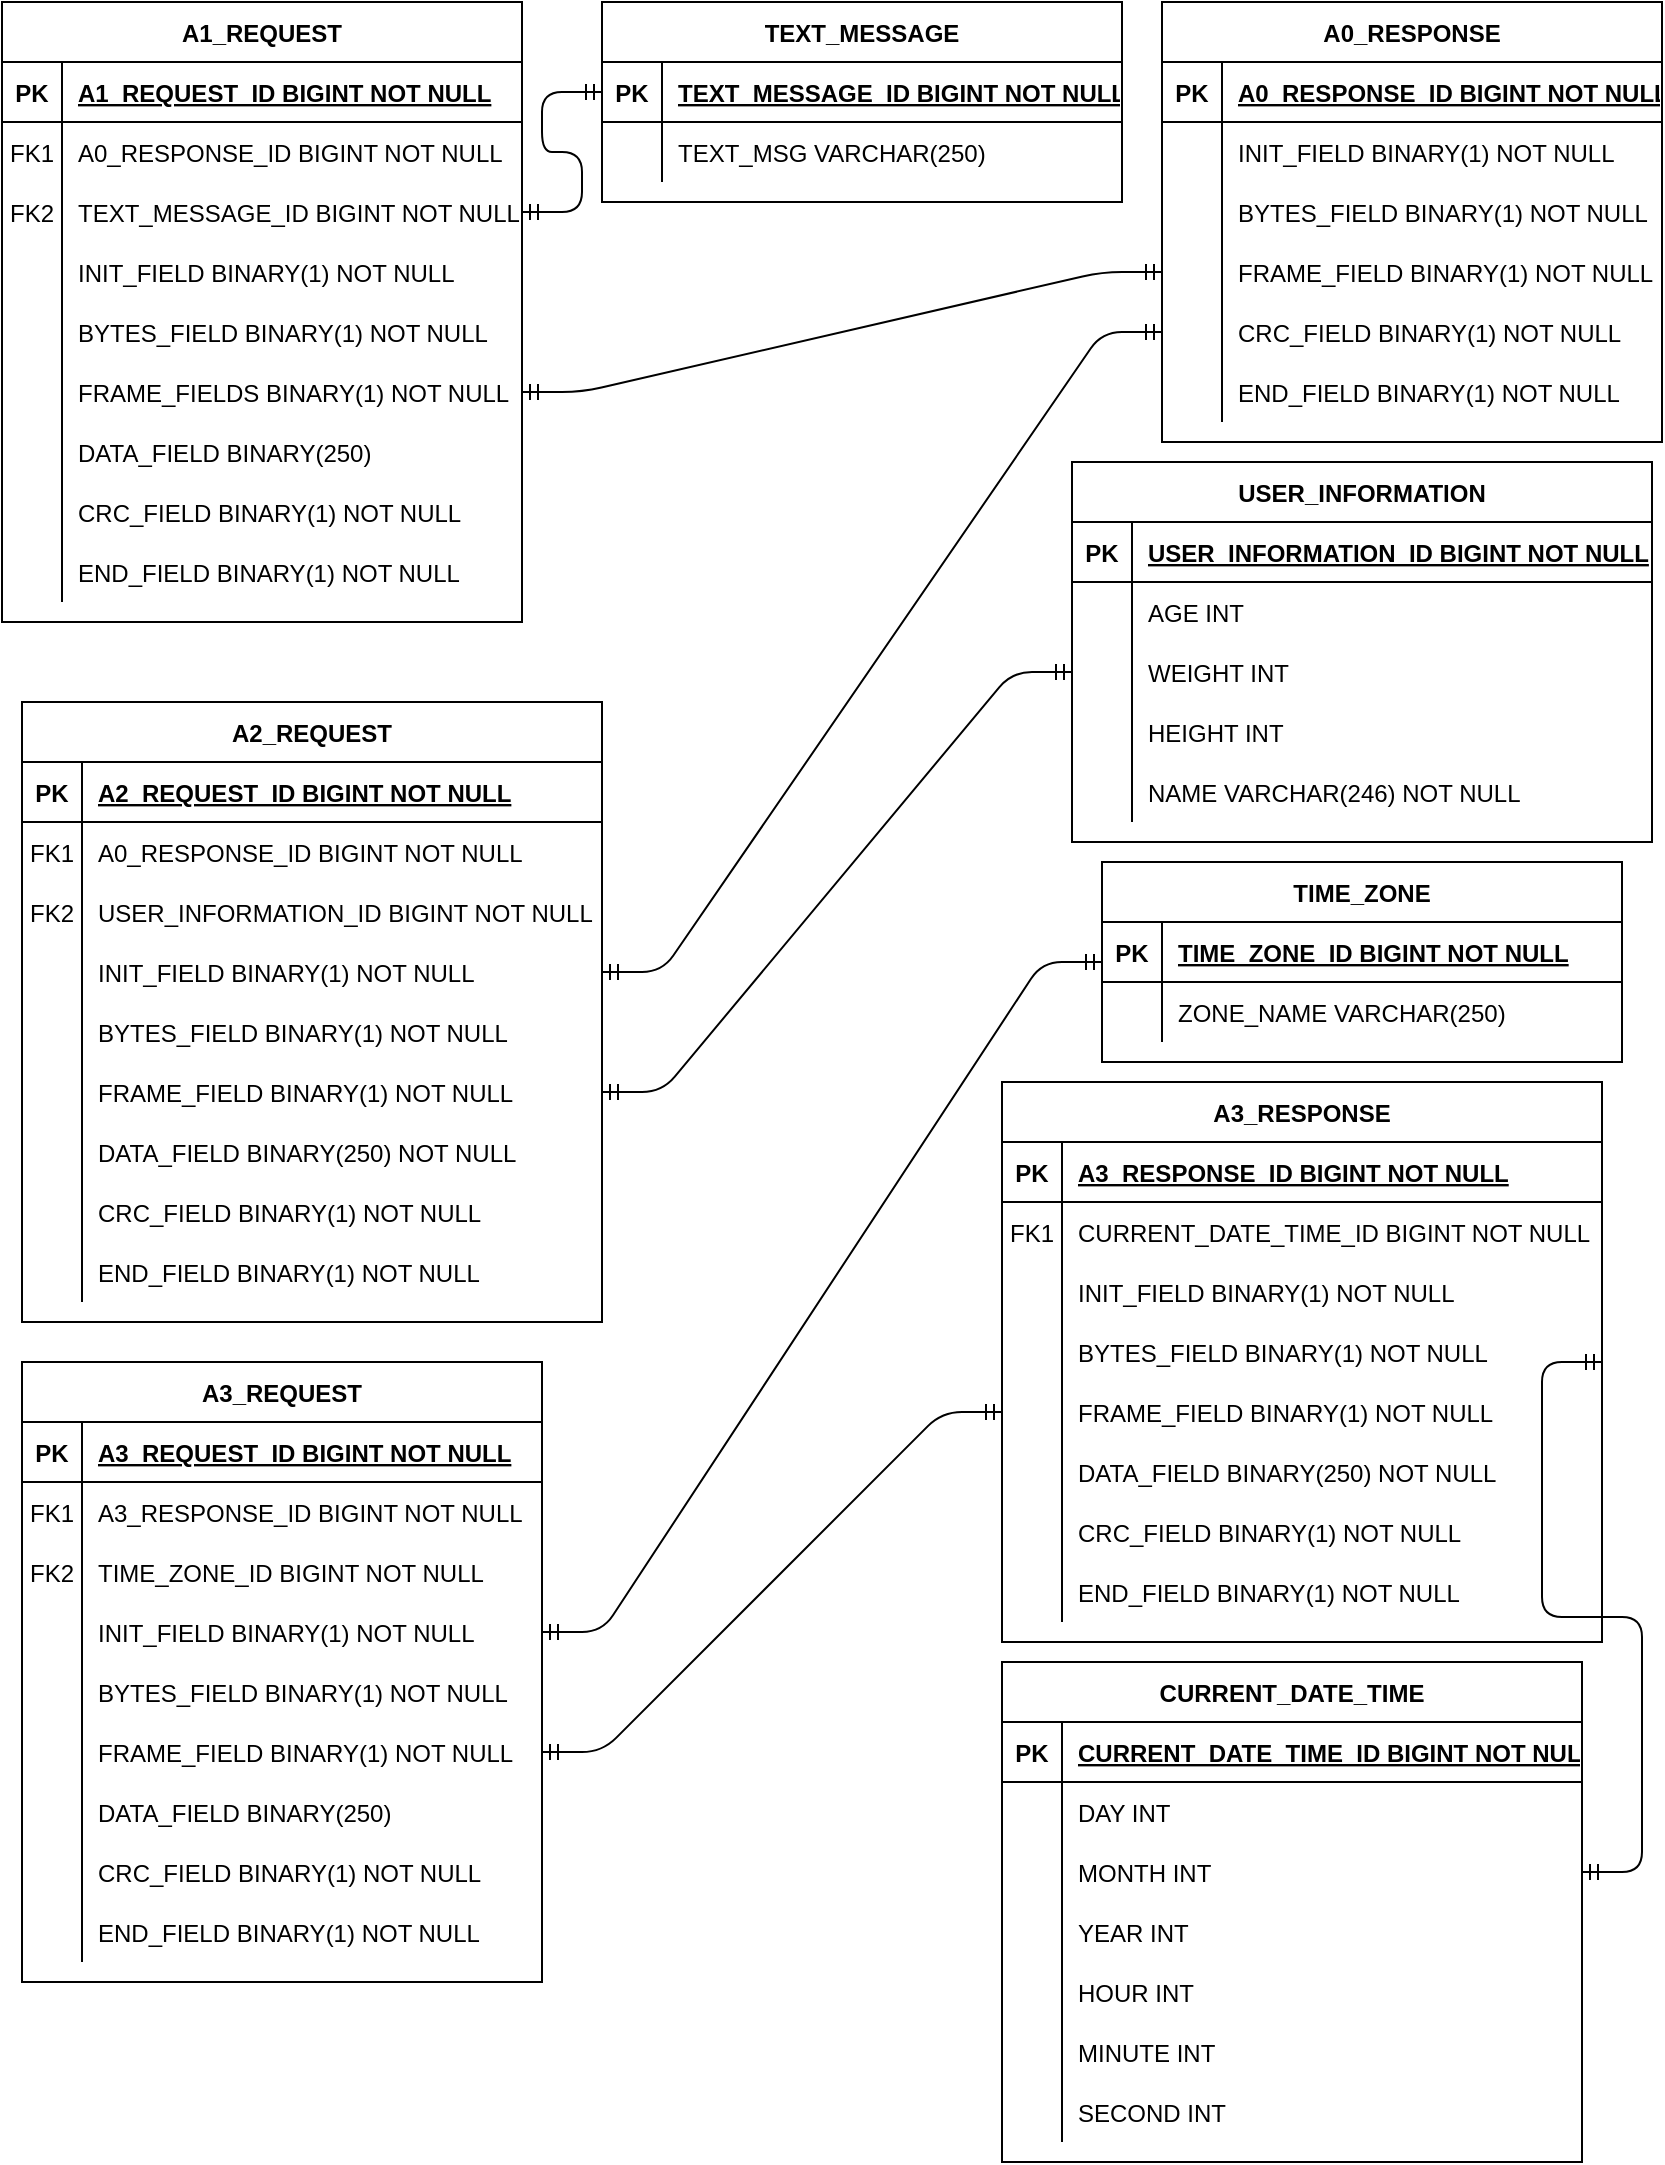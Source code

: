 <mxfile version="13.7.3" type="device"><diagram id="R2lEEEUBdFMjLlhIrx00" name="Page-1"><mxGraphModel dx="868" dy="510" grid="1" gridSize="10" guides="1" tooltips="1" connect="1" arrows="1" fold="1" page="1" pageScale="1" pageWidth="850" pageHeight="1100" math="0" shadow="0" extFonts="Permanent Marker^https://fonts.googleapis.com/css?family=Permanent+Marker"><root><mxCell id="0"/><mxCell id="1" parent="0"/><mxCell id="64vihwHZ3Y5zVxTffzvy-35" value="" style="edgeStyle=entityRelationEdgeStyle;fontSize=12;html=1;endArrow=ERmandOne;startArrow=ERmandOne;exitX=1;exitY=0.5;exitDx=0;exitDy=0;entryX=0;entryY=0.5;entryDx=0;entryDy=0;" parent="1" source="64vihwHZ3Y5zVxTffzvy-20" target="64vihwHZ3Y5zVxTffzvy-5" edge="1"><mxGeometry width="100" height="100" relative="1" as="geometry"><mxPoint x="370" y="265" as="sourcePoint"/><mxPoint x="470" y="165" as="targetPoint"/></mxGeometry></mxCell><mxCell id="64vihwHZ3Y5zVxTffzvy-61" value="" style="edgeStyle=entityRelationEdgeStyle;fontSize=12;html=1;endArrow=ERmandOne;startArrow=ERmandOne;exitX=1;exitY=0.5;exitDx=0;exitDy=0;entryX=0;entryY=0.5;entryDx=0;entryDy=0;" parent="1" source="64vihwHZ3Y5zVxTffzvy-43" target="64vihwHZ3Y5zVxTffzvy-8" edge="1"><mxGeometry width="100" height="100" relative="1" as="geometry"><mxPoint x="370" y="400" as="sourcePoint"/><mxPoint x="470" y="300" as="targetPoint"/></mxGeometry></mxCell><mxCell id="64vihwHZ3Y5zVxTffzvy-87" value="" style="edgeStyle=entityRelationEdgeStyle;fontSize=12;html=1;endArrow=ERmandOne;startArrow=ERmandOne;exitX=1;exitY=0.5;exitDx=0;exitDy=0;entryX=0;entryY=0.5;entryDx=0;entryDy=0;" parent="1" source="64vihwHZ3Y5zVxTffzvy-49" target="64vihwHZ3Y5zVxTffzvy-72" edge="1"><mxGeometry width="100" height="100" relative="1" as="geometry"><mxPoint x="370" y="530" as="sourcePoint"/><mxPoint x="470" y="430" as="targetPoint"/></mxGeometry></mxCell><mxCell id="64vihwHZ3Y5zVxTffzvy-120" value="" style="edgeStyle=entityRelationEdgeStyle;fontSize=12;html=1;endArrow=ERmandOne;startArrow=ERmandOne;exitX=1;exitY=0.5;exitDx=0;exitDy=0;entryX=0;entryY=0.5;entryDx=0;entryDy=0;" parent="1" source="64vihwHZ3Y5zVxTffzvy-121" target="64vihwHZ3Y5zVxTffzvy-105" edge="1"><mxGeometry width="100" height="100" relative="1" as="geometry"><mxPoint x="330" y="210" as="sourcePoint"/><mxPoint x="470" y="175" as="targetPoint"/></mxGeometry></mxCell><mxCell id="C-vyLk0tnHw3VtMMgP7b-2" value="A1_REQUEST" style="shape=table;startSize=30;container=1;collapsible=1;childLayout=tableLayout;fixedRows=1;rowLines=0;fontStyle=1;align=center;resizeLast=1;" parent="1" vertex="1"><mxGeometry x="10" y="10" width="260" height="310" as="geometry"/></mxCell><mxCell id="C-vyLk0tnHw3VtMMgP7b-3" value="" style="shape=partialRectangle;collapsible=0;dropTarget=0;pointerEvents=0;fillColor=none;points=[[0,0.5],[1,0.5]];portConstraint=eastwest;top=0;left=0;right=0;bottom=1;" parent="C-vyLk0tnHw3VtMMgP7b-2" vertex="1"><mxGeometry y="30" width="260" height="30" as="geometry"/></mxCell><mxCell id="C-vyLk0tnHw3VtMMgP7b-4" value="PK" style="shape=partialRectangle;overflow=hidden;connectable=0;fillColor=none;top=0;left=0;bottom=0;right=0;fontStyle=1;" parent="C-vyLk0tnHw3VtMMgP7b-3" vertex="1"><mxGeometry width="30" height="30" as="geometry"/></mxCell><mxCell id="C-vyLk0tnHw3VtMMgP7b-5" value="A1_REQUEST_ID BIGINT NOT NULL " style="shape=partialRectangle;overflow=hidden;connectable=0;fillColor=none;top=0;left=0;bottom=0;right=0;align=left;spacingLeft=6;fontStyle=5;" parent="C-vyLk0tnHw3VtMMgP7b-3" vertex="1"><mxGeometry x="30" width="230" height="30" as="geometry"/></mxCell><mxCell id="C-vyLk0tnHw3VtMMgP7b-6" value="" style="shape=partialRectangle;collapsible=0;dropTarget=0;pointerEvents=0;fillColor=none;points=[[0,0.5],[1,0.5]];portConstraint=eastwest;top=0;left=0;right=0;bottom=0;" parent="C-vyLk0tnHw3VtMMgP7b-2" vertex="1"><mxGeometry y="60" width="260" height="30" as="geometry"/></mxCell><mxCell id="C-vyLk0tnHw3VtMMgP7b-7" value="FK1" style="shape=partialRectangle;overflow=hidden;connectable=0;fillColor=none;top=0;left=0;bottom=0;right=0;" parent="C-vyLk0tnHw3VtMMgP7b-6" vertex="1"><mxGeometry width="30" height="30" as="geometry"/></mxCell><mxCell id="C-vyLk0tnHw3VtMMgP7b-8" value="A0_RESPONSE_ID BIGINT NOT NULL" style="shape=partialRectangle;overflow=hidden;connectable=0;fillColor=none;top=0;left=0;bottom=0;right=0;align=left;spacingLeft=6;" parent="C-vyLk0tnHw3VtMMgP7b-6" vertex="1"><mxGeometry x="30" width="230" height="30" as="geometry"/></mxCell><mxCell id="64vihwHZ3Y5zVxTffzvy-121" value="" style="shape=partialRectangle;collapsible=0;dropTarget=0;pointerEvents=0;fillColor=none;points=[[0,0.5],[1,0.5]];portConstraint=eastwest;top=0;left=0;right=0;bottom=0;" parent="C-vyLk0tnHw3VtMMgP7b-2" vertex="1"><mxGeometry y="90" width="260" height="30" as="geometry"/></mxCell><mxCell id="64vihwHZ3Y5zVxTffzvy-122" value="FK2" style="shape=partialRectangle;overflow=hidden;connectable=0;fillColor=none;top=0;left=0;bottom=0;right=0;" parent="64vihwHZ3Y5zVxTffzvy-121" vertex="1"><mxGeometry width="30" height="30" as="geometry"/></mxCell><mxCell id="64vihwHZ3Y5zVxTffzvy-123" value="TEXT_MESSAGE_ID BIGINT NOT NULL" style="shape=partialRectangle;overflow=hidden;connectable=0;fillColor=none;top=0;left=0;bottom=0;right=0;align=left;spacingLeft=6;" parent="64vihwHZ3Y5zVxTffzvy-121" vertex="1"><mxGeometry x="30" width="230" height="30" as="geometry"/></mxCell><mxCell id="C-vyLk0tnHw3VtMMgP7b-9" value="" style="shape=partialRectangle;collapsible=0;dropTarget=0;pointerEvents=0;fillColor=none;points=[[0,0.5],[1,0.5]];portConstraint=eastwest;top=0;left=0;right=0;bottom=0;" parent="C-vyLk0tnHw3VtMMgP7b-2" vertex="1"><mxGeometry y="120" width="260" height="30" as="geometry"/></mxCell><mxCell id="C-vyLk0tnHw3VtMMgP7b-10" value="" style="shape=partialRectangle;overflow=hidden;connectable=0;fillColor=none;top=0;left=0;bottom=0;right=0;" parent="C-vyLk0tnHw3VtMMgP7b-9" vertex="1"><mxGeometry width="30" height="30" as="geometry"/></mxCell><mxCell id="C-vyLk0tnHw3VtMMgP7b-11" value="INIT_FIELD BINARY(1) NOT NULL" style="shape=partialRectangle;overflow=hidden;connectable=0;fillColor=none;top=0;left=0;bottom=0;right=0;align=left;spacingLeft=6;" parent="C-vyLk0tnHw3VtMMgP7b-9" vertex="1"><mxGeometry x="30" width="230" height="30" as="geometry"/></mxCell><mxCell id="64vihwHZ3Y5zVxTffzvy-17" value="" style="shape=partialRectangle;collapsible=0;dropTarget=0;pointerEvents=0;fillColor=none;points=[[0,0.5],[1,0.5]];portConstraint=eastwest;top=0;left=0;right=0;bottom=0;" parent="C-vyLk0tnHw3VtMMgP7b-2" vertex="1"><mxGeometry y="150" width="260" height="30" as="geometry"/></mxCell><mxCell id="64vihwHZ3Y5zVxTffzvy-18" value="" style="shape=partialRectangle;overflow=hidden;connectable=0;fillColor=none;top=0;left=0;bottom=0;right=0;" parent="64vihwHZ3Y5zVxTffzvy-17" vertex="1"><mxGeometry width="30" height="30" as="geometry"/></mxCell><mxCell id="64vihwHZ3Y5zVxTffzvy-19" value="BYTES_FIELD BINARY(1) NOT NULL" style="shape=partialRectangle;overflow=hidden;connectable=0;fillColor=none;top=0;left=0;bottom=0;right=0;align=left;spacingLeft=6;" parent="64vihwHZ3Y5zVxTffzvy-17" vertex="1"><mxGeometry x="30" width="230" height="30" as="geometry"/></mxCell><mxCell id="64vihwHZ3Y5zVxTffzvy-20" value="" style="shape=partialRectangle;collapsible=0;dropTarget=0;pointerEvents=0;fillColor=none;points=[[0,0.5],[1,0.5]];portConstraint=eastwest;top=0;left=0;right=0;bottom=0;" parent="C-vyLk0tnHw3VtMMgP7b-2" vertex="1"><mxGeometry y="180" width="260" height="30" as="geometry"/></mxCell><mxCell id="64vihwHZ3Y5zVxTffzvy-21" value="" style="shape=partialRectangle;overflow=hidden;connectable=0;fillColor=none;top=0;left=0;bottom=0;right=0;" parent="64vihwHZ3Y5zVxTffzvy-20" vertex="1"><mxGeometry width="30" height="30" as="geometry"/></mxCell><mxCell id="64vihwHZ3Y5zVxTffzvy-22" value="FRAME_FIELDS BINARY(1) NOT NULL" style="shape=partialRectangle;overflow=hidden;connectable=0;fillColor=none;top=0;left=0;bottom=0;right=0;align=left;spacingLeft=6;" parent="64vihwHZ3Y5zVxTffzvy-20" vertex="1"><mxGeometry x="30" width="230" height="30" as="geometry"/></mxCell><mxCell id="64vihwHZ3Y5zVxTffzvy-32" value="" style="shape=partialRectangle;collapsible=0;dropTarget=0;pointerEvents=0;fillColor=none;points=[[0,0.5],[1,0.5]];portConstraint=eastwest;top=0;left=0;right=0;bottom=0;" parent="C-vyLk0tnHw3VtMMgP7b-2" vertex="1"><mxGeometry y="210" width="260" height="30" as="geometry"/></mxCell><mxCell id="64vihwHZ3Y5zVxTffzvy-33" value="" style="shape=partialRectangle;overflow=hidden;connectable=0;fillColor=none;top=0;left=0;bottom=0;right=0;" parent="64vihwHZ3Y5zVxTffzvy-32" vertex="1"><mxGeometry width="30" height="30" as="geometry"/></mxCell><mxCell id="64vihwHZ3Y5zVxTffzvy-34" value="DATA_FIELD BINARY(250)" style="shape=partialRectangle;overflow=hidden;connectable=0;fillColor=none;top=0;left=0;bottom=0;right=0;align=left;spacingLeft=6;" parent="64vihwHZ3Y5zVxTffzvy-32" vertex="1"><mxGeometry x="30" width="230" height="30" as="geometry"/></mxCell><mxCell id="64vihwHZ3Y5zVxTffzvy-23" value="" style="shape=partialRectangle;collapsible=0;dropTarget=0;pointerEvents=0;fillColor=none;points=[[0,0.5],[1,0.5]];portConstraint=eastwest;top=0;left=0;right=0;bottom=0;" parent="C-vyLk0tnHw3VtMMgP7b-2" vertex="1"><mxGeometry y="240" width="260" height="30" as="geometry"/></mxCell><mxCell id="64vihwHZ3Y5zVxTffzvy-24" value="" style="shape=partialRectangle;overflow=hidden;connectable=0;fillColor=none;top=0;left=0;bottom=0;right=0;" parent="64vihwHZ3Y5zVxTffzvy-23" vertex="1"><mxGeometry width="30" height="30" as="geometry"/></mxCell><mxCell id="64vihwHZ3Y5zVxTffzvy-25" value="CRC_FIELD BINARY(1) NOT NULL" style="shape=partialRectangle;overflow=hidden;connectable=0;fillColor=none;top=0;left=0;bottom=0;right=0;align=left;spacingLeft=6;" parent="64vihwHZ3Y5zVxTffzvy-23" vertex="1"><mxGeometry x="30" width="230" height="30" as="geometry"/></mxCell><mxCell id="64vihwHZ3Y5zVxTffzvy-26" value="" style="shape=partialRectangle;collapsible=0;dropTarget=0;pointerEvents=0;fillColor=none;points=[[0,0.5],[1,0.5]];portConstraint=eastwest;top=0;left=0;right=0;bottom=0;" parent="C-vyLk0tnHw3VtMMgP7b-2" vertex="1"><mxGeometry y="270" width="260" height="30" as="geometry"/></mxCell><mxCell id="64vihwHZ3Y5zVxTffzvy-27" value="" style="shape=partialRectangle;overflow=hidden;connectable=0;fillColor=none;top=0;left=0;bottom=0;right=0;" parent="64vihwHZ3Y5zVxTffzvy-26" vertex="1"><mxGeometry width="30" height="30" as="geometry"/></mxCell><mxCell id="64vihwHZ3Y5zVxTffzvy-28" value="END_FIELD BINARY(1) NOT NULL" style="shape=partialRectangle;overflow=hidden;connectable=0;fillColor=none;top=0;left=0;bottom=0;right=0;align=left;spacingLeft=6;" parent="64vihwHZ3Y5zVxTffzvy-26" vertex="1"><mxGeometry x="30" width="230" height="30" as="geometry"/></mxCell><mxCell id="64vihwHZ3Y5zVxTffzvy-104" value="TEXT_MESSAGE" style="shape=table;startSize=30;container=1;collapsible=1;childLayout=tableLayout;fixedRows=1;rowLines=0;fontStyle=1;align=center;resizeLast=1;" parent="1" vertex="1"><mxGeometry x="310" y="10" width="260" height="100" as="geometry"/></mxCell><mxCell id="64vihwHZ3Y5zVxTffzvy-105" value="" style="shape=partialRectangle;collapsible=0;dropTarget=0;pointerEvents=0;fillColor=none;points=[[0,0.5],[1,0.5]];portConstraint=eastwest;top=0;left=0;right=0;bottom=1;" parent="64vihwHZ3Y5zVxTffzvy-104" vertex="1"><mxGeometry y="30" width="260" height="30" as="geometry"/></mxCell><mxCell id="64vihwHZ3Y5zVxTffzvy-106" value="PK" style="shape=partialRectangle;overflow=hidden;connectable=0;fillColor=none;top=0;left=0;bottom=0;right=0;fontStyle=1;" parent="64vihwHZ3Y5zVxTffzvy-105" vertex="1"><mxGeometry width="30" height="30" as="geometry"/></mxCell><mxCell id="64vihwHZ3Y5zVxTffzvy-107" value="TEXT_MESSAGE_ID BIGINT NOT NULL " style="shape=partialRectangle;overflow=hidden;connectable=0;fillColor=none;top=0;left=0;bottom=0;right=0;align=left;spacingLeft=6;fontStyle=5;" parent="64vihwHZ3Y5zVxTffzvy-105" vertex="1"><mxGeometry x="30" width="230" height="30" as="geometry"/></mxCell><mxCell id="64vihwHZ3Y5zVxTffzvy-108" value="" style="shape=partialRectangle;collapsible=0;dropTarget=0;pointerEvents=0;fillColor=none;points=[[0,0.5],[1,0.5]];portConstraint=eastwest;top=0;left=0;right=0;bottom=0;" parent="64vihwHZ3Y5zVxTffzvy-104" vertex="1"><mxGeometry y="60" width="260" height="30" as="geometry"/></mxCell><mxCell id="64vihwHZ3Y5zVxTffzvy-109" value="" style="shape=partialRectangle;overflow=hidden;connectable=0;fillColor=none;top=0;left=0;bottom=0;right=0;" parent="64vihwHZ3Y5zVxTffzvy-108" vertex="1"><mxGeometry width="30" height="30" as="geometry"/></mxCell><mxCell id="64vihwHZ3Y5zVxTffzvy-110" value="TEXT_MSG VARCHAR(250)" style="shape=partialRectangle;overflow=hidden;connectable=0;fillColor=none;top=0;left=0;bottom=0;right=0;align=left;spacingLeft=6;" parent="64vihwHZ3Y5zVxTffzvy-108" vertex="1"><mxGeometry x="30" width="230" height="30" as="geometry"/></mxCell><mxCell id="C-vyLk0tnHw3VtMMgP7b-23" value="A0_RESPONSE" style="shape=table;startSize=30;container=1;collapsible=1;childLayout=tableLayout;fixedRows=1;rowLines=0;fontStyle=1;align=center;resizeLast=1;" parent="1" vertex="1"><mxGeometry x="590" y="10" width="250" height="220" as="geometry"/></mxCell><mxCell id="C-vyLk0tnHw3VtMMgP7b-24" value="" style="shape=partialRectangle;collapsible=0;dropTarget=0;pointerEvents=0;fillColor=none;points=[[0,0.5],[1,0.5]];portConstraint=eastwest;top=0;left=0;right=0;bottom=1;" parent="C-vyLk0tnHw3VtMMgP7b-23" vertex="1"><mxGeometry y="30" width="250" height="30" as="geometry"/></mxCell><mxCell id="C-vyLk0tnHw3VtMMgP7b-25" value="PK" style="shape=partialRectangle;overflow=hidden;connectable=0;fillColor=none;top=0;left=0;bottom=0;right=0;fontStyle=1;" parent="C-vyLk0tnHw3VtMMgP7b-24" vertex="1"><mxGeometry width="30" height="30" as="geometry"/></mxCell><mxCell id="C-vyLk0tnHw3VtMMgP7b-26" value="A0_RESPONSE_ID BIGINT NOT NULL " style="shape=partialRectangle;overflow=hidden;connectable=0;fillColor=none;top=0;left=0;bottom=0;right=0;align=left;spacingLeft=6;fontStyle=5;" parent="C-vyLk0tnHw3VtMMgP7b-24" vertex="1"><mxGeometry x="30" width="220" height="30" as="geometry"/></mxCell><mxCell id="C-vyLk0tnHw3VtMMgP7b-27" value="" style="shape=partialRectangle;collapsible=0;dropTarget=0;pointerEvents=0;fillColor=none;points=[[0,0.5],[1,0.5]];portConstraint=eastwest;top=0;left=0;right=0;bottom=0;" parent="C-vyLk0tnHw3VtMMgP7b-23" vertex="1"><mxGeometry y="60" width="250" height="30" as="geometry"/></mxCell><mxCell id="C-vyLk0tnHw3VtMMgP7b-28" value="" style="shape=partialRectangle;overflow=hidden;connectable=0;fillColor=none;top=0;left=0;bottom=0;right=0;" parent="C-vyLk0tnHw3VtMMgP7b-27" vertex="1"><mxGeometry width="30" height="30" as="geometry"/></mxCell><mxCell id="C-vyLk0tnHw3VtMMgP7b-29" value="INIT_FIELD BINARY(1) NOT NULL" style="shape=partialRectangle;overflow=hidden;connectable=0;fillColor=none;top=0;left=0;bottom=0;right=0;align=left;spacingLeft=6;" parent="C-vyLk0tnHw3VtMMgP7b-27" vertex="1"><mxGeometry x="30" width="220" height="30" as="geometry"/></mxCell><mxCell id="64vihwHZ3Y5zVxTffzvy-2" value="" style="shape=partialRectangle;collapsible=0;dropTarget=0;pointerEvents=0;fillColor=none;points=[[0,0.5],[1,0.5]];portConstraint=eastwest;top=0;left=0;right=0;bottom=0;" parent="C-vyLk0tnHw3VtMMgP7b-23" vertex="1"><mxGeometry y="90" width="250" height="30" as="geometry"/></mxCell><mxCell id="64vihwHZ3Y5zVxTffzvy-3" value="" style="shape=partialRectangle;overflow=hidden;connectable=0;fillColor=none;top=0;left=0;bottom=0;right=0;" parent="64vihwHZ3Y5zVxTffzvy-2" vertex="1"><mxGeometry width="30" height="30" as="geometry"/></mxCell><mxCell id="64vihwHZ3Y5zVxTffzvy-4" value="BYTES_FIELD BINARY(1) NOT NULL" style="shape=partialRectangle;overflow=hidden;connectable=0;fillColor=none;top=0;left=0;bottom=0;right=0;align=left;spacingLeft=6;" parent="64vihwHZ3Y5zVxTffzvy-2" vertex="1"><mxGeometry x="30" width="220" height="30" as="geometry"/></mxCell><mxCell id="64vihwHZ3Y5zVxTffzvy-5" value="" style="shape=partialRectangle;collapsible=0;dropTarget=0;pointerEvents=0;fillColor=none;points=[[0,0.5],[1,0.5]];portConstraint=eastwest;top=0;left=0;right=0;bottom=0;" parent="C-vyLk0tnHw3VtMMgP7b-23" vertex="1"><mxGeometry y="120" width="250" height="30" as="geometry"/></mxCell><mxCell id="64vihwHZ3Y5zVxTffzvy-6" value="" style="shape=partialRectangle;overflow=hidden;connectable=0;fillColor=none;top=0;left=0;bottom=0;right=0;" parent="64vihwHZ3Y5zVxTffzvy-5" vertex="1"><mxGeometry width="30" height="30" as="geometry"/></mxCell><mxCell id="64vihwHZ3Y5zVxTffzvy-7" value="FRAME_FIELD BINARY(1) NOT NULL" style="shape=partialRectangle;overflow=hidden;connectable=0;fillColor=none;top=0;left=0;bottom=0;right=0;align=left;spacingLeft=6;" parent="64vihwHZ3Y5zVxTffzvy-5" vertex="1"><mxGeometry x="30" width="220" height="30" as="geometry"/></mxCell><mxCell id="64vihwHZ3Y5zVxTffzvy-8" value="" style="shape=partialRectangle;collapsible=0;dropTarget=0;pointerEvents=0;fillColor=none;points=[[0,0.5],[1,0.5]];portConstraint=eastwest;top=0;left=0;right=0;bottom=0;" parent="C-vyLk0tnHw3VtMMgP7b-23" vertex="1"><mxGeometry y="150" width="250" height="30" as="geometry"/></mxCell><mxCell id="64vihwHZ3Y5zVxTffzvy-9" value="" style="shape=partialRectangle;overflow=hidden;connectable=0;fillColor=none;top=0;left=0;bottom=0;right=0;" parent="64vihwHZ3Y5zVxTffzvy-8" vertex="1"><mxGeometry width="30" height="30" as="geometry"/></mxCell><mxCell id="64vihwHZ3Y5zVxTffzvy-10" value="CRC_FIELD BINARY(1) NOT NULL" style="shape=partialRectangle;overflow=hidden;connectable=0;fillColor=none;top=0;left=0;bottom=0;right=0;align=left;spacingLeft=6;" parent="64vihwHZ3Y5zVxTffzvy-8" vertex="1"><mxGeometry x="30" width="220" height="30" as="geometry"/></mxCell><mxCell id="64vihwHZ3Y5zVxTffzvy-11" value="" style="shape=partialRectangle;collapsible=0;dropTarget=0;pointerEvents=0;fillColor=none;points=[[0,0.5],[1,0.5]];portConstraint=eastwest;top=0;left=0;right=0;bottom=0;" parent="C-vyLk0tnHw3VtMMgP7b-23" vertex="1"><mxGeometry y="180" width="250" height="30" as="geometry"/></mxCell><mxCell id="64vihwHZ3Y5zVxTffzvy-12" value="" style="shape=partialRectangle;overflow=hidden;connectable=0;fillColor=none;top=0;left=0;bottom=0;right=0;" parent="64vihwHZ3Y5zVxTffzvy-11" vertex="1"><mxGeometry width="30" height="30" as="geometry"/></mxCell><mxCell id="64vihwHZ3Y5zVxTffzvy-13" value="END_FIELD BINARY(1) NOT NULL" style="shape=partialRectangle;overflow=hidden;connectable=0;fillColor=none;top=0;left=0;bottom=0;right=0;align=left;spacingLeft=6;" parent="64vihwHZ3Y5zVxTffzvy-11" vertex="1"><mxGeometry x="30" width="220" height="30" as="geometry"/></mxCell><mxCell id="64vihwHZ3Y5zVxTffzvy-36" value="A2_REQUEST" style="shape=table;startSize=30;container=1;collapsible=1;childLayout=tableLayout;fixedRows=1;rowLines=0;fontStyle=1;align=center;resizeLast=1;" parent="1" vertex="1"><mxGeometry x="20" y="360" width="290" height="310" as="geometry"/></mxCell><mxCell id="64vihwHZ3Y5zVxTffzvy-37" value="" style="shape=partialRectangle;collapsible=0;dropTarget=0;pointerEvents=0;fillColor=none;points=[[0,0.5],[1,0.5]];portConstraint=eastwest;top=0;left=0;right=0;bottom=1;" parent="64vihwHZ3Y5zVxTffzvy-36" vertex="1"><mxGeometry y="30" width="290" height="30" as="geometry"/></mxCell><mxCell id="64vihwHZ3Y5zVxTffzvy-38" value="PK" style="shape=partialRectangle;overflow=hidden;connectable=0;fillColor=none;top=0;left=0;bottom=0;right=0;fontStyle=1;" parent="64vihwHZ3Y5zVxTffzvy-37" vertex="1"><mxGeometry width="30" height="30" as="geometry"/></mxCell><mxCell id="64vihwHZ3Y5zVxTffzvy-39" value="A2_REQUEST_ID BIGINT NOT NULL " style="shape=partialRectangle;overflow=hidden;connectable=0;fillColor=none;top=0;left=0;bottom=0;right=0;align=left;spacingLeft=6;fontStyle=5;" parent="64vihwHZ3Y5zVxTffzvy-37" vertex="1"><mxGeometry x="30" width="260" height="30" as="geometry"/></mxCell><mxCell id="64vihwHZ3Y5zVxTffzvy-40" value="" style="shape=partialRectangle;collapsible=0;dropTarget=0;pointerEvents=0;fillColor=none;points=[[0,0.5],[1,0.5]];portConstraint=eastwest;top=0;left=0;right=0;bottom=0;" parent="64vihwHZ3Y5zVxTffzvy-36" vertex="1"><mxGeometry y="60" width="290" height="30" as="geometry"/></mxCell><mxCell id="64vihwHZ3Y5zVxTffzvy-41" value="FK1" style="shape=partialRectangle;overflow=hidden;connectable=0;fillColor=none;top=0;left=0;bottom=0;right=0;" parent="64vihwHZ3Y5zVxTffzvy-40" vertex="1"><mxGeometry width="30" height="30" as="geometry"/></mxCell><mxCell id="64vihwHZ3Y5zVxTffzvy-42" value="A0_RESPONSE_ID BIGINT NOT NULL" style="shape=partialRectangle;overflow=hidden;connectable=0;fillColor=none;top=0;left=0;bottom=0;right=0;align=left;spacingLeft=6;" parent="64vihwHZ3Y5zVxTffzvy-40" vertex="1"><mxGeometry x="30" width="260" height="30" as="geometry"/></mxCell><mxCell id="64vihwHZ3Y5zVxTffzvy-62" value="" style="shape=partialRectangle;collapsible=0;dropTarget=0;pointerEvents=0;fillColor=none;points=[[0,0.5],[1,0.5]];portConstraint=eastwest;top=0;left=0;right=0;bottom=0;" parent="64vihwHZ3Y5zVxTffzvy-36" vertex="1"><mxGeometry y="90" width="290" height="30" as="geometry"/></mxCell><mxCell id="64vihwHZ3Y5zVxTffzvy-63" value="FK2" style="shape=partialRectangle;overflow=hidden;connectable=0;fillColor=none;top=0;left=0;bottom=0;right=0;" parent="64vihwHZ3Y5zVxTffzvy-62" vertex="1"><mxGeometry width="30" height="30" as="geometry"/></mxCell><mxCell id="64vihwHZ3Y5zVxTffzvy-64" value="USER_INFORMATION_ID BIGINT NOT NULL" style="shape=partialRectangle;overflow=hidden;connectable=0;fillColor=none;top=0;left=0;bottom=0;right=0;align=left;spacingLeft=6;" parent="64vihwHZ3Y5zVxTffzvy-62" vertex="1"><mxGeometry x="30" width="260" height="30" as="geometry"/></mxCell><mxCell id="64vihwHZ3Y5zVxTffzvy-43" value="" style="shape=partialRectangle;collapsible=0;dropTarget=0;pointerEvents=0;fillColor=none;points=[[0,0.5],[1,0.5]];portConstraint=eastwest;top=0;left=0;right=0;bottom=0;" parent="64vihwHZ3Y5zVxTffzvy-36" vertex="1"><mxGeometry y="120" width="290" height="30" as="geometry"/></mxCell><mxCell id="64vihwHZ3Y5zVxTffzvy-44" value="" style="shape=partialRectangle;overflow=hidden;connectable=0;fillColor=none;top=0;left=0;bottom=0;right=0;" parent="64vihwHZ3Y5zVxTffzvy-43" vertex="1"><mxGeometry width="30" height="30" as="geometry"/></mxCell><mxCell id="64vihwHZ3Y5zVxTffzvy-45" value="INIT_FIELD BINARY(1) NOT NULL" style="shape=partialRectangle;overflow=hidden;connectable=0;fillColor=none;top=0;left=0;bottom=0;right=0;align=left;spacingLeft=6;" parent="64vihwHZ3Y5zVxTffzvy-43" vertex="1"><mxGeometry x="30" width="260" height="30" as="geometry"/></mxCell><mxCell id="64vihwHZ3Y5zVxTffzvy-46" value="" style="shape=partialRectangle;collapsible=0;dropTarget=0;pointerEvents=0;fillColor=none;points=[[0,0.5],[1,0.5]];portConstraint=eastwest;top=0;left=0;right=0;bottom=0;" parent="64vihwHZ3Y5zVxTffzvy-36" vertex="1"><mxGeometry y="150" width="290" height="30" as="geometry"/></mxCell><mxCell id="64vihwHZ3Y5zVxTffzvy-47" value="" style="shape=partialRectangle;overflow=hidden;connectable=0;fillColor=none;top=0;left=0;bottom=0;right=0;" parent="64vihwHZ3Y5zVxTffzvy-46" vertex="1"><mxGeometry width="30" height="30" as="geometry"/></mxCell><mxCell id="64vihwHZ3Y5zVxTffzvy-48" value="BYTES_FIELD BINARY(1) NOT NULL" style="shape=partialRectangle;overflow=hidden;connectable=0;fillColor=none;top=0;left=0;bottom=0;right=0;align=left;spacingLeft=6;" parent="64vihwHZ3Y5zVxTffzvy-46" vertex="1"><mxGeometry x="30" width="260" height="30" as="geometry"/></mxCell><mxCell id="64vihwHZ3Y5zVxTffzvy-49" value="" style="shape=partialRectangle;collapsible=0;dropTarget=0;pointerEvents=0;fillColor=none;points=[[0,0.5],[1,0.5]];portConstraint=eastwest;top=0;left=0;right=0;bottom=0;" parent="64vihwHZ3Y5zVxTffzvy-36" vertex="1"><mxGeometry y="180" width="290" height="30" as="geometry"/></mxCell><mxCell id="64vihwHZ3Y5zVxTffzvy-50" value="" style="shape=partialRectangle;overflow=hidden;connectable=0;fillColor=none;top=0;left=0;bottom=0;right=0;" parent="64vihwHZ3Y5zVxTffzvy-49" vertex="1"><mxGeometry width="30" height="30" as="geometry"/></mxCell><mxCell id="64vihwHZ3Y5zVxTffzvy-51" value="FRAME_FIELD BINARY(1) NOT NULL" style="shape=partialRectangle;overflow=hidden;connectable=0;fillColor=none;top=0;left=0;bottom=0;right=0;align=left;spacingLeft=6;" parent="64vihwHZ3Y5zVxTffzvy-49" vertex="1"><mxGeometry x="30" width="260" height="30" as="geometry"/></mxCell><mxCell id="64vihwHZ3Y5zVxTffzvy-84" value="" style="shape=partialRectangle;collapsible=0;dropTarget=0;pointerEvents=0;fillColor=none;points=[[0,0.5],[1,0.5]];portConstraint=eastwest;top=0;left=0;right=0;bottom=0;" parent="64vihwHZ3Y5zVxTffzvy-36" vertex="1"><mxGeometry y="210" width="290" height="30" as="geometry"/></mxCell><mxCell id="64vihwHZ3Y5zVxTffzvy-85" value="" style="shape=partialRectangle;overflow=hidden;connectable=0;fillColor=none;top=0;left=0;bottom=0;right=0;" parent="64vihwHZ3Y5zVxTffzvy-84" vertex="1"><mxGeometry width="30" height="30" as="geometry"/></mxCell><mxCell id="64vihwHZ3Y5zVxTffzvy-86" value="DATA_FIELD BINARY(250) NOT NULL" style="shape=partialRectangle;overflow=hidden;connectable=0;fillColor=none;top=0;left=0;bottom=0;right=0;align=left;spacingLeft=6;" parent="64vihwHZ3Y5zVxTffzvy-84" vertex="1"><mxGeometry x="30" width="260" height="30" as="geometry"/></mxCell><mxCell id="64vihwHZ3Y5zVxTffzvy-55" value="" style="shape=partialRectangle;collapsible=0;dropTarget=0;pointerEvents=0;fillColor=none;points=[[0,0.5],[1,0.5]];portConstraint=eastwest;top=0;left=0;right=0;bottom=0;" parent="64vihwHZ3Y5zVxTffzvy-36" vertex="1"><mxGeometry y="240" width="290" height="30" as="geometry"/></mxCell><mxCell id="64vihwHZ3Y5zVxTffzvy-56" value="" style="shape=partialRectangle;overflow=hidden;connectable=0;fillColor=none;top=0;left=0;bottom=0;right=0;" parent="64vihwHZ3Y5zVxTffzvy-55" vertex="1"><mxGeometry width="30" height="30" as="geometry"/></mxCell><mxCell id="64vihwHZ3Y5zVxTffzvy-57" value="CRC_FIELD BINARY(1) NOT NULL" style="shape=partialRectangle;overflow=hidden;connectable=0;fillColor=none;top=0;left=0;bottom=0;right=0;align=left;spacingLeft=6;" parent="64vihwHZ3Y5zVxTffzvy-55" vertex="1"><mxGeometry x="30" width="260" height="30" as="geometry"/></mxCell><mxCell id="64vihwHZ3Y5zVxTffzvy-58" value="" style="shape=partialRectangle;collapsible=0;dropTarget=0;pointerEvents=0;fillColor=none;points=[[0,0.5],[1,0.5]];portConstraint=eastwest;top=0;left=0;right=0;bottom=0;" parent="64vihwHZ3Y5zVxTffzvy-36" vertex="1"><mxGeometry y="270" width="290" height="30" as="geometry"/></mxCell><mxCell id="64vihwHZ3Y5zVxTffzvy-59" value="" style="shape=partialRectangle;overflow=hidden;connectable=0;fillColor=none;top=0;left=0;bottom=0;right=0;" parent="64vihwHZ3Y5zVxTffzvy-58" vertex="1"><mxGeometry width="30" height="30" as="geometry"/></mxCell><mxCell id="64vihwHZ3Y5zVxTffzvy-60" value="END_FIELD BINARY(1) NOT NULL" style="shape=partialRectangle;overflow=hidden;connectable=0;fillColor=none;top=0;left=0;bottom=0;right=0;align=left;spacingLeft=6;" parent="64vihwHZ3Y5zVxTffzvy-58" vertex="1"><mxGeometry x="30" width="260" height="30" as="geometry"/></mxCell><mxCell id="64vihwHZ3Y5zVxTffzvy-159" value="" style="edgeStyle=entityRelationEdgeStyle;fontSize=12;html=1;endArrow=ERmandOne;startArrow=ERmandOne;exitX=1;exitY=0.5;exitDx=0;exitDy=0;entryX=0;entryY=0.5;entryDx=0;entryDy=0;" parent="1" source="64vihwHZ3Y5zVxTffzvy-134" target="64vihwHZ3Y5zVxTffzvy-152" edge="1"><mxGeometry width="100" height="100" relative="1" as="geometry"><mxPoint x="330" y="890" as="sourcePoint"/><mxPoint x="430" y="790" as="targetPoint"/></mxGeometry></mxCell><mxCell id="64vihwHZ3Y5zVxTffzvy-210" value="" style="edgeStyle=entityRelationEdgeStyle;fontSize=12;html=1;endArrow=ERmandOne;startArrow=ERmandOne;exitX=1;exitY=0.5;exitDx=0;exitDy=0;entryX=0;entryY=0.5;entryDx=0;entryDy=0;" parent="1" source="64vihwHZ3Y5zVxTffzvy-140" target="64vihwHZ3Y5zVxTffzvy-176" edge="1"><mxGeometry width="100" height="100" relative="1" as="geometry"><mxPoint x="400" y="1020" as="sourcePoint"/><mxPoint x="500" y="920" as="targetPoint"/></mxGeometry></mxCell><mxCell id="64vihwHZ3Y5zVxTffzvy-211" value="" style="edgeStyle=entityRelationEdgeStyle;fontSize=12;html=1;endArrow=ERmandOne;startArrow=ERmandOne;exitX=1;exitY=0.5;exitDx=0;exitDy=0;" parent="1" source="64vihwHZ3Y5zVxTffzvy-160" target="64vihwHZ3Y5zVxTffzvy-195" edge="1"><mxGeometry width="100" height="100" relative="1" as="geometry"><mxPoint x="770" y="1050" as="sourcePoint"/><mxPoint x="870" y="950" as="targetPoint"/></mxGeometry></mxCell><mxCell id="64vihwHZ3Y5zVxTffzvy-65" value="USER_INFORMATION" style="shape=table;startSize=30;container=1;collapsible=1;childLayout=tableLayout;fixedRows=1;rowLines=0;fontStyle=1;align=center;resizeLast=1;" parent="1" vertex="1"><mxGeometry x="545" y="240" width="290" height="190" as="geometry"/></mxCell><mxCell id="64vihwHZ3Y5zVxTffzvy-66" value="" style="shape=partialRectangle;collapsible=0;dropTarget=0;pointerEvents=0;fillColor=none;points=[[0,0.5],[1,0.5]];portConstraint=eastwest;top=0;left=0;right=0;bottom=1;" parent="64vihwHZ3Y5zVxTffzvy-65" vertex="1"><mxGeometry y="30" width="290" height="30" as="geometry"/></mxCell><mxCell id="64vihwHZ3Y5zVxTffzvy-67" value="PK" style="shape=partialRectangle;overflow=hidden;connectable=0;fillColor=none;top=0;left=0;bottom=0;right=0;fontStyle=1;" parent="64vihwHZ3Y5zVxTffzvy-66" vertex="1"><mxGeometry width="30" height="30" as="geometry"/></mxCell><mxCell id="64vihwHZ3Y5zVxTffzvy-68" value="USER_INFORMATION_ID BIGINT NOT NULL " style="shape=partialRectangle;overflow=hidden;connectable=0;fillColor=none;top=0;left=0;bottom=0;right=0;align=left;spacingLeft=6;fontStyle=5;" parent="64vihwHZ3Y5zVxTffzvy-66" vertex="1"><mxGeometry x="30" width="260" height="30" as="geometry"/></mxCell><mxCell id="64vihwHZ3Y5zVxTffzvy-69" value="" style="shape=partialRectangle;collapsible=0;dropTarget=0;pointerEvents=0;fillColor=none;points=[[0,0.5],[1,0.5]];portConstraint=eastwest;top=0;left=0;right=0;bottom=0;" parent="64vihwHZ3Y5zVxTffzvy-65" vertex="1"><mxGeometry y="60" width="290" height="30" as="geometry"/></mxCell><mxCell id="64vihwHZ3Y5zVxTffzvy-70" value="" style="shape=partialRectangle;overflow=hidden;connectable=0;fillColor=none;top=0;left=0;bottom=0;right=0;" parent="64vihwHZ3Y5zVxTffzvy-69" vertex="1"><mxGeometry width="30" height="30" as="geometry"/></mxCell><mxCell id="64vihwHZ3Y5zVxTffzvy-71" value="AGE INT" style="shape=partialRectangle;overflow=hidden;connectable=0;fillColor=none;top=0;left=0;bottom=0;right=0;align=left;spacingLeft=6;" parent="64vihwHZ3Y5zVxTffzvy-69" vertex="1"><mxGeometry x="30" width="260" height="30" as="geometry"/></mxCell><mxCell id="64vihwHZ3Y5zVxTffzvy-72" value="" style="shape=partialRectangle;collapsible=0;dropTarget=0;pointerEvents=0;fillColor=none;points=[[0,0.5],[1,0.5]];portConstraint=eastwest;top=0;left=0;right=0;bottom=0;" parent="64vihwHZ3Y5zVxTffzvy-65" vertex="1"><mxGeometry y="90" width="290" height="30" as="geometry"/></mxCell><mxCell id="64vihwHZ3Y5zVxTffzvy-73" value="" style="shape=partialRectangle;overflow=hidden;connectable=0;fillColor=none;top=0;left=0;bottom=0;right=0;" parent="64vihwHZ3Y5zVxTffzvy-72" vertex="1"><mxGeometry width="30" height="30" as="geometry"/></mxCell><mxCell id="64vihwHZ3Y5zVxTffzvy-74" value="WEIGHT INT" style="shape=partialRectangle;overflow=hidden;connectable=0;fillColor=none;top=0;left=0;bottom=0;right=0;align=left;spacingLeft=6;" parent="64vihwHZ3Y5zVxTffzvy-72" vertex="1"><mxGeometry x="30" width="260" height="30" as="geometry"/></mxCell><mxCell id="64vihwHZ3Y5zVxTffzvy-75" value="" style="shape=partialRectangle;collapsible=0;dropTarget=0;pointerEvents=0;fillColor=none;points=[[0,0.5],[1,0.5]];portConstraint=eastwest;top=0;left=0;right=0;bottom=0;" parent="64vihwHZ3Y5zVxTffzvy-65" vertex="1"><mxGeometry y="120" width="290" height="30" as="geometry"/></mxCell><mxCell id="64vihwHZ3Y5zVxTffzvy-76" value="" style="shape=partialRectangle;overflow=hidden;connectable=0;fillColor=none;top=0;left=0;bottom=0;right=0;" parent="64vihwHZ3Y5zVxTffzvy-75" vertex="1"><mxGeometry width="30" height="30" as="geometry"/></mxCell><mxCell id="64vihwHZ3Y5zVxTffzvy-77" value="HEIGHT INT" style="shape=partialRectangle;overflow=hidden;connectable=0;fillColor=none;top=0;left=0;bottom=0;right=0;align=left;spacingLeft=6;" parent="64vihwHZ3Y5zVxTffzvy-75" vertex="1"><mxGeometry x="30" width="260" height="30" as="geometry"/></mxCell><mxCell id="64vihwHZ3Y5zVxTffzvy-78" value="" style="shape=partialRectangle;collapsible=0;dropTarget=0;pointerEvents=0;fillColor=none;points=[[0,0.5],[1,0.5]];portConstraint=eastwest;top=0;left=0;right=0;bottom=0;" parent="64vihwHZ3Y5zVxTffzvy-65" vertex="1"><mxGeometry y="150" width="290" height="30" as="geometry"/></mxCell><mxCell id="64vihwHZ3Y5zVxTffzvy-79" value="" style="shape=partialRectangle;overflow=hidden;connectable=0;fillColor=none;top=0;left=0;bottom=0;right=0;" parent="64vihwHZ3Y5zVxTffzvy-78" vertex="1"><mxGeometry width="30" height="30" as="geometry"/></mxCell><mxCell id="64vihwHZ3Y5zVxTffzvy-80" value="NAME VARCHAR(246) NOT NULL" style="shape=partialRectangle;overflow=hidden;connectable=0;fillColor=none;top=0;left=0;bottom=0;right=0;align=left;spacingLeft=6;" parent="64vihwHZ3Y5zVxTffzvy-78" vertex="1"><mxGeometry x="30" width="260" height="30" as="geometry"/></mxCell><mxCell id="64vihwHZ3Y5zVxTffzvy-124" value="A3_REQUEST" style="shape=table;startSize=30;container=1;collapsible=1;childLayout=tableLayout;fixedRows=1;rowLines=0;fontStyle=1;align=center;resizeLast=1;" parent="1" vertex="1"><mxGeometry x="20" y="690" width="260" height="310" as="geometry"/></mxCell><mxCell id="64vihwHZ3Y5zVxTffzvy-125" value="" style="shape=partialRectangle;collapsible=0;dropTarget=0;pointerEvents=0;fillColor=none;points=[[0,0.5],[1,0.5]];portConstraint=eastwest;top=0;left=0;right=0;bottom=1;" parent="64vihwHZ3Y5zVxTffzvy-124" vertex="1"><mxGeometry y="30" width="260" height="30" as="geometry"/></mxCell><mxCell id="64vihwHZ3Y5zVxTffzvy-126" value="PK" style="shape=partialRectangle;overflow=hidden;connectable=0;fillColor=none;top=0;left=0;bottom=0;right=0;fontStyle=1;" parent="64vihwHZ3Y5zVxTffzvy-125" vertex="1"><mxGeometry width="30" height="30" as="geometry"/></mxCell><mxCell id="64vihwHZ3Y5zVxTffzvy-127" value="A3_REQUEST_ID BIGINT NOT NULL " style="shape=partialRectangle;overflow=hidden;connectable=0;fillColor=none;top=0;left=0;bottom=0;right=0;align=left;spacingLeft=6;fontStyle=5;" parent="64vihwHZ3Y5zVxTffzvy-125" vertex="1"><mxGeometry x="30" width="230" height="30" as="geometry"/></mxCell><mxCell id="64vihwHZ3Y5zVxTffzvy-128" value="" style="shape=partialRectangle;collapsible=0;dropTarget=0;pointerEvents=0;fillColor=none;points=[[0,0.5],[1,0.5]];portConstraint=eastwest;top=0;left=0;right=0;bottom=0;" parent="64vihwHZ3Y5zVxTffzvy-124" vertex="1"><mxGeometry y="60" width="260" height="30" as="geometry"/></mxCell><mxCell id="64vihwHZ3Y5zVxTffzvy-129" value="FK1" style="shape=partialRectangle;overflow=hidden;connectable=0;fillColor=none;top=0;left=0;bottom=0;right=0;" parent="64vihwHZ3Y5zVxTffzvy-128" vertex="1"><mxGeometry width="30" height="30" as="geometry"/></mxCell><mxCell id="64vihwHZ3Y5zVxTffzvy-130" value="A3_RESPONSE_ID BIGINT NOT NULL" style="shape=partialRectangle;overflow=hidden;connectable=0;fillColor=none;top=0;left=0;bottom=0;right=0;align=left;spacingLeft=6;" parent="64vihwHZ3Y5zVxTffzvy-128" vertex="1"><mxGeometry x="30" width="230" height="30" as="geometry"/></mxCell><mxCell id="64vihwHZ3Y5zVxTffzvy-131" value="" style="shape=partialRectangle;collapsible=0;dropTarget=0;pointerEvents=0;fillColor=none;points=[[0,0.5],[1,0.5]];portConstraint=eastwest;top=0;left=0;right=0;bottom=0;" parent="64vihwHZ3Y5zVxTffzvy-124" vertex="1"><mxGeometry y="90" width="260" height="30" as="geometry"/></mxCell><mxCell id="64vihwHZ3Y5zVxTffzvy-132" value="FK2" style="shape=partialRectangle;overflow=hidden;connectable=0;fillColor=none;top=0;left=0;bottom=0;right=0;" parent="64vihwHZ3Y5zVxTffzvy-131" vertex="1"><mxGeometry width="30" height="30" as="geometry"/></mxCell><mxCell id="64vihwHZ3Y5zVxTffzvy-133" value="TIME_ZONE_ID BIGINT NOT NULL" style="shape=partialRectangle;overflow=hidden;connectable=0;fillColor=none;top=0;left=0;bottom=0;right=0;align=left;spacingLeft=6;" parent="64vihwHZ3Y5zVxTffzvy-131" vertex="1"><mxGeometry x="30" width="230" height="30" as="geometry"/></mxCell><mxCell id="64vihwHZ3Y5zVxTffzvy-134" value="" style="shape=partialRectangle;collapsible=0;dropTarget=0;pointerEvents=0;fillColor=none;points=[[0,0.5],[1,0.5]];portConstraint=eastwest;top=0;left=0;right=0;bottom=0;" parent="64vihwHZ3Y5zVxTffzvy-124" vertex="1"><mxGeometry y="120" width="260" height="30" as="geometry"/></mxCell><mxCell id="64vihwHZ3Y5zVxTffzvy-135" value="" style="shape=partialRectangle;overflow=hidden;connectable=0;fillColor=none;top=0;left=0;bottom=0;right=0;" parent="64vihwHZ3Y5zVxTffzvy-134" vertex="1"><mxGeometry width="30" height="30" as="geometry"/></mxCell><mxCell id="64vihwHZ3Y5zVxTffzvy-136" value="INIT_FIELD BINARY(1) NOT NULL" style="shape=partialRectangle;overflow=hidden;connectable=0;fillColor=none;top=0;left=0;bottom=0;right=0;align=left;spacingLeft=6;" parent="64vihwHZ3Y5zVxTffzvy-134" vertex="1"><mxGeometry x="30" width="230" height="30" as="geometry"/></mxCell><mxCell id="64vihwHZ3Y5zVxTffzvy-137" value="" style="shape=partialRectangle;collapsible=0;dropTarget=0;pointerEvents=0;fillColor=none;points=[[0,0.5],[1,0.5]];portConstraint=eastwest;top=0;left=0;right=0;bottom=0;" parent="64vihwHZ3Y5zVxTffzvy-124" vertex="1"><mxGeometry y="150" width="260" height="30" as="geometry"/></mxCell><mxCell id="64vihwHZ3Y5zVxTffzvy-138" value="" style="shape=partialRectangle;overflow=hidden;connectable=0;fillColor=none;top=0;left=0;bottom=0;right=0;" parent="64vihwHZ3Y5zVxTffzvy-137" vertex="1"><mxGeometry width="30" height="30" as="geometry"/></mxCell><mxCell id="64vihwHZ3Y5zVxTffzvy-139" value="BYTES_FIELD BINARY(1) NOT NULL" style="shape=partialRectangle;overflow=hidden;connectable=0;fillColor=none;top=0;left=0;bottom=0;right=0;align=left;spacingLeft=6;" parent="64vihwHZ3Y5zVxTffzvy-137" vertex="1"><mxGeometry x="30" width="230" height="30" as="geometry"/></mxCell><mxCell id="64vihwHZ3Y5zVxTffzvy-140" value="" style="shape=partialRectangle;collapsible=0;dropTarget=0;pointerEvents=0;fillColor=none;points=[[0,0.5],[1,0.5]];portConstraint=eastwest;top=0;left=0;right=0;bottom=0;" parent="64vihwHZ3Y5zVxTffzvy-124" vertex="1"><mxGeometry y="180" width="260" height="30" as="geometry"/></mxCell><mxCell id="64vihwHZ3Y5zVxTffzvy-141" value="" style="shape=partialRectangle;overflow=hidden;connectable=0;fillColor=none;top=0;left=0;bottom=0;right=0;" parent="64vihwHZ3Y5zVxTffzvy-140" vertex="1"><mxGeometry width="30" height="30" as="geometry"/></mxCell><mxCell id="64vihwHZ3Y5zVxTffzvy-142" value="FRAME_FIELD BINARY(1) NOT NULL" style="shape=partialRectangle;overflow=hidden;connectable=0;fillColor=none;top=0;left=0;bottom=0;right=0;align=left;spacingLeft=6;" parent="64vihwHZ3Y5zVxTffzvy-140" vertex="1"><mxGeometry x="30" width="230" height="30" as="geometry"/></mxCell><mxCell id="64vihwHZ3Y5zVxTffzvy-143" value="" style="shape=partialRectangle;collapsible=0;dropTarget=0;pointerEvents=0;fillColor=none;points=[[0,0.5],[1,0.5]];portConstraint=eastwest;top=0;left=0;right=0;bottom=0;" parent="64vihwHZ3Y5zVxTffzvy-124" vertex="1"><mxGeometry y="210" width="260" height="30" as="geometry"/></mxCell><mxCell id="64vihwHZ3Y5zVxTffzvy-144" value="" style="shape=partialRectangle;overflow=hidden;connectable=0;fillColor=none;top=0;left=0;bottom=0;right=0;" parent="64vihwHZ3Y5zVxTffzvy-143" vertex="1"><mxGeometry width="30" height="30" as="geometry"/></mxCell><mxCell id="64vihwHZ3Y5zVxTffzvy-145" value="DATA_FIELD BINARY(250)" style="shape=partialRectangle;overflow=hidden;connectable=0;fillColor=none;top=0;left=0;bottom=0;right=0;align=left;spacingLeft=6;" parent="64vihwHZ3Y5zVxTffzvy-143" vertex="1"><mxGeometry x="30" width="230" height="30" as="geometry"/></mxCell><mxCell id="64vihwHZ3Y5zVxTffzvy-146" value="" style="shape=partialRectangle;collapsible=0;dropTarget=0;pointerEvents=0;fillColor=none;points=[[0,0.5],[1,0.5]];portConstraint=eastwest;top=0;left=0;right=0;bottom=0;" parent="64vihwHZ3Y5zVxTffzvy-124" vertex="1"><mxGeometry y="240" width="260" height="30" as="geometry"/></mxCell><mxCell id="64vihwHZ3Y5zVxTffzvy-147" value="" style="shape=partialRectangle;overflow=hidden;connectable=0;fillColor=none;top=0;left=0;bottom=0;right=0;" parent="64vihwHZ3Y5zVxTffzvy-146" vertex="1"><mxGeometry width="30" height="30" as="geometry"/></mxCell><mxCell id="64vihwHZ3Y5zVxTffzvy-148" value="CRC_FIELD BINARY(1) NOT NULL" style="shape=partialRectangle;overflow=hidden;connectable=0;fillColor=none;top=0;left=0;bottom=0;right=0;align=left;spacingLeft=6;" parent="64vihwHZ3Y5zVxTffzvy-146" vertex="1"><mxGeometry x="30" width="230" height="30" as="geometry"/></mxCell><mxCell id="64vihwHZ3Y5zVxTffzvy-149" value="" style="shape=partialRectangle;collapsible=0;dropTarget=0;pointerEvents=0;fillColor=none;points=[[0,0.5],[1,0.5]];portConstraint=eastwest;top=0;left=0;right=0;bottom=0;" parent="64vihwHZ3Y5zVxTffzvy-124" vertex="1"><mxGeometry y="270" width="260" height="30" as="geometry"/></mxCell><mxCell id="64vihwHZ3Y5zVxTffzvy-150" value="" style="shape=partialRectangle;overflow=hidden;connectable=0;fillColor=none;top=0;left=0;bottom=0;right=0;" parent="64vihwHZ3Y5zVxTffzvy-149" vertex="1"><mxGeometry width="30" height="30" as="geometry"/></mxCell><mxCell id="64vihwHZ3Y5zVxTffzvy-151" value="END_FIELD BINARY(1) NOT NULL" style="shape=partialRectangle;overflow=hidden;connectable=0;fillColor=none;top=0;left=0;bottom=0;right=0;align=left;spacingLeft=6;" parent="64vihwHZ3Y5zVxTffzvy-149" vertex="1"><mxGeometry x="30" width="230" height="30" as="geometry"/></mxCell><mxCell id="64vihwHZ3Y5zVxTffzvy-152" value="TIME_ZONE" style="shape=table;startSize=30;container=1;collapsible=1;childLayout=tableLayout;fixedRows=1;rowLines=0;fontStyle=1;align=center;resizeLast=1;" parent="1" vertex="1"><mxGeometry x="560" y="440" width="260" height="100" as="geometry"/></mxCell><mxCell id="64vihwHZ3Y5zVxTffzvy-153" value="" style="shape=partialRectangle;collapsible=0;dropTarget=0;pointerEvents=0;fillColor=none;points=[[0,0.5],[1,0.5]];portConstraint=eastwest;top=0;left=0;right=0;bottom=1;" parent="64vihwHZ3Y5zVxTffzvy-152" vertex="1"><mxGeometry y="30" width="260" height="30" as="geometry"/></mxCell><mxCell id="64vihwHZ3Y5zVxTffzvy-154" value="PK" style="shape=partialRectangle;overflow=hidden;connectable=0;fillColor=none;top=0;left=0;bottom=0;right=0;fontStyle=1;" parent="64vihwHZ3Y5zVxTffzvy-153" vertex="1"><mxGeometry width="30" height="30" as="geometry"/></mxCell><mxCell id="64vihwHZ3Y5zVxTffzvy-155" value="TIME_ZONE_ID BIGINT NOT NULL " style="shape=partialRectangle;overflow=hidden;connectable=0;fillColor=none;top=0;left=0;bottom=0;right=0;align=left;spacingLeft=6;fontStyle=5;" parent="64vihwHZ3Y5zVxTffzvy-153" vertex="1"><mxGeometry x="30" width="230" height="30" as="geometry"/></mxCell><mxCell id="64vihwHZ3Y5zVxTffzvy-156" value="" style="shape=partialRectangle;collapsible=0;dropTarget=0;pointerEvents=0;fillColor=none;points=[[0,0.5],[1,0.5]];portConstraint=eastwest;top=0;left=0;right=0;bottom=0;" parent="64vihwHZ3Y5zVxTffzvy-152" vertex="1"><mxGeometry y="60" width="260" height="30" as="geometry"/></mxCell><mxCell id="64vihwHZ3Y5zVxTffzvy-157" value="" style="shape=partialRectangle;overflow=hidden;connectable=0;fillColor=none;top=0;left=0;bottom=0;right=0;" parent="64vihwHZ3Y5zVxTffzvy-156" vertex="1"><mxGeometry width="30" height="30" as="geometry"/></mxCell><mxCell id="64vihwHZ3Y5zVxTffzvy-158" value="ZONE_NAME VARCHAR(250)" style="shape=partialRectangle;overflow=hidden;connectable=0;fillColor=none;top=0;left=0;bottom=0;right=0;align=left;spacingLeft=6;" parent="64vihwHZ3Y5zVxTffzvy-156" vertex="1"><mxGeometry x="30" width="230" height="30" as="geometry"/></mxCell><mxCell id="64vihwHZ3Y5zVxTffzvy-160" value="A3_RESPONSE" style="shape=table;startSize=30;container=1;collapsible=1;childLayout=tableLayout;fixedRows=1;rowLines=0;fontStyle=1;align=center;resizeLast=1;" parent="1" vertex="1"><mxGeometry x="510" y="550" width="300" height="280" as="geometry"/></mxCell><mxCell id="64vihwHZ3Y5zVxTffzvy-161" value="" style="shape=partialRectangle;collapsible=0;dropTarget=0;pointerEvents=0;fillColor=none;points=[[0,0.5],[1,0.5]];portConstraint=eastwest;top=0;left=0;right=0;bottom=1;" parent="64vihwHZ3Y5zVxTffzvy-160" vertex="1"><mxGeometry y="30" width="300" height="30" as="geometry"/></mxCell><mxCell id="64vihwHZ3Y5zVxTffzvy-162" value="PK" style="shape=partialRectangle;overflow=hidden;connectable=0;fillColor=none;top=0;left=0;bottom=0;right=0;fontStyle=1;" parent="64vihwHZ3Y5zVxTffzvy-161" vertex="1"><mxGeometry width="30" height="30" as="geometry"/></mxCell><mxCell id="64vihwHZ3Y5zVxTffzvy-163" value="A3_RESPONSE_ID BIGINT NOT NULL " style="shape=partialRectangle;overflow=hidden;connectable=0;fillColor=none;top=0;left=0;bottom=0;right=0;align=left;spacingLeft=6;fontStyle=5;" parent="64vihwHZ3Y5zVxTffzvy-161" vertex="1"><mxGeometry x="30" width="270" height="30" as="geometry"/></mxCell><mxCell id="64vihwHZ3Y5zVxTffzvy-164" value="" style="shape=partialRectangle;collapsible=0;dropTarget=0;pointerEvents=0;fillColor=none;points=[[0,0.5],[1,0.5]];portConstraint=eastwest;top=0;left=0;right=0;bottom=0;" parent="64vihwHZ3Y5zVxTffzvy-160" vertex="1"><mxGeometry y="60" width="300" height="30" as="geometry"/></mxCell><mxCell id="64vihwHZ3Y5zVxTffzvy-165" value="FK1" style="shape=partialRectangle;overflow=hidden;connectable=0;fillColor=none;top=0;left=0;bottom=0;right=0;" parent="64vihwHZ3Y5zVxTffzvy-164" vertex="1"><mxGeometry width="30" height="30" as="geometry"/></mxCell><mxCell id="64vihwHZ3Y5zVxTffzvy-166" value="CURRENT_DATE_TIME_ID BIGINT NOT NULL" style="shape=partialRectangle;overflow=hidden;connectable=0;fillColor=none;top=0;left=0;bottom=0;right=0;align=left;spacingLeft=6;" parent="64vihwHZ3Y5zVxTffzvy-164" vertex="1"><mxGeometry x="30" width="270" height="30" as="geometry"/></mxCell><mxCell id="64vihwHZ3Y5zVxTffzvy-170" value="" style="shape=partialRectangle;collapsible=0;dropTarget=0;pointerEvents=0;fillColor=none;points=[[0,0.5],[1,0.5]];portConstraint=eastwest;top=0;left=0;right=0;bottom=0;" parent="64vihwHZ3Y5zVxTffzvy-160" vertex="1"><mxGeometry y="90" width="300" height="30" as="geometry"/></mxCell><mxCell id="64vihwHZ3Y5zVxTffzvy-171" value="" style="shape=partialRectangle;overflow=hidden;connectable=0;fillColor=none;top=0;left=0;bottom=0;right=0;" parent="64vihwHZ3Y5zVxTffzvy-170" vertex="1"><mxGeometry width="30" height="30" as="geometry"/></mxCell><mxCell id="64vihwHZ3Y5zVxTffzvy-172" value="INIT_FIELD BINARY(1) NOT NULL" style="shape=partialRectangle;overflow=hidden;connectable=0;fillColor=none;top=0;left=0;bottom=0;right=0;align=left;spacingLeft=6;" parent="64vihwHZ3Y5zVxTffzvy-170" vertex="1"><mxGeometry x="30" width="270" height="30" as="geometry"/></mxCell><mxCell id="64vihwHZ3Y5zVxTffzvy-173" value="" style="shape=partialRectangle;collapsible=0;dropTarget=0;pointerEvents=0;fillColor=none;points=[[0,0.5],[1,0.5]];portConstraint=eastwest;top=0;left=0;right=0;bottom=0;" parent="64vihwHZ3Y5zVxTffzvy-160" vertex="1"><mxGeometry y="120" width="300" height="30" as="geometry"/></mxCell><mxCell id="64vihwHZ3Y5zVxTffzvy-174" value="" style="shape=partialRectangle;overflow=hidden;connectable=0;fillColor=none;top=0;left=0;bottom=0;right=0;" parent="64vihwHZ3Y5zVxTffzvy-173" vertex="1"><mxGeometry width="30" height="30" as="geometry"/></mxCell><mxCell id="64vihwHZ3Y5zVxTffzvy-175" value="BYTES_FIELD BINARY(1) NOT NULL" style="shape=partialRectangle;overflow=hidden;connectable=0;fillColor=none;top=0;left=0;bottom=0;right=0;align=left;spacingLeft=6;" parent="64vihwHZ3Y5zVxTffzvy-173" vertex="1"><mxGeometry x="30" width="270" height="30" as="geometry"/></mxCell><mxCell id="64vihwHZ3Y5zVxTffzvy-176" value="" style="shape=partialRectangle;collapsible=0;dropTarget=0;pointerEvents=0;fillColor=none;points=[[0,0.5],[1,0.5]];portConstraint=eastwest;top=0;left=0;right=0;bottom=0;" parent="64vihwHZ3Y5zVxTffzvy-160" vertex="1"><mxGeometry y="150" width="300" height="30" as="geometry"/></mxCell><mxCell id="64vihwHZ3Y5zVxTffzvy-177" value="" style="shape=partialRectangle;overflow=hidden;connectable=0;fillColor=none;top=0;left=0;bottom=0;right=0;" parent="64vihwHZ3Y5zVxTffzvy-176" vertex="1"><mxGeometry width="30" height="30" as="geometry"/></mxCell><mxCell id="64vihwHZ3Y5zVxTffzvy-178" value="FRAME_FIELD BINARY(1) NOT NULL" style="shape=partialRectangle;overflow=hidden;connectable=0;fillColor=none;top=0;left=0;bottom=0;right=0;align=left;spacingLeft=6;" parent="64vihwHZ3Y5zVxTffzvy-176" vertex="1"><mxGeometry x="30" width="270" height="30" as="geometry"/></mxCell><mxCell id="64vihwHZ3Y5zVxTffzvy-179" value="" style="shape=partialRectangle;collapsible=0;dropTarget=0;pointerEvents=0;fillColor=none;points=[[0,0.5],[1,0.5]];portConstraint=eastwest;top=0;left=0;right=0;bottom=0;" parent="64vihwHZ3Y5zVxTffzvy-160" vertex="1"><mxGeometry y="180" width="300" height="30" as="geometry"/></mxCell><mxCell id="64vihwHZ3Y5zVxTffzvy-180" value="" style="shape=partialRectangle;overflow=hidden;connectable=0;fillColor=none;top=0;left=0;bottom=0;right=0;" parent="64vihwHZ3Y5zVxTffzvy-179" vertex="1"><mxGeometry width="30" height="30" as="geometry"/></mxCell><mxCell id="64vihwHZ3Y5zVxTffzvy-181" value="DATA_FIELD BINARY(250) NOT NULL" style="shape=partialRectangle;overflow=hidden;connectable=0;fillColor=none;top=0;left=0;bottom=0;right=0;align=left;spacingLeft=6;" parent="64vihwHZ3Y5zVxTffzvy-179" vertex="1"><mxGeometry x="30" width="270" height="30" as="geometry"/></mxCell><mxCell id="64vihwHZ3Y5zVxTffzvy-182" value="" style="shape=partialRectangle;collapsible=0;dropTarget=0;pointerEvents=0;fillColor=none;points=[[0,0.5],[1,0.5]];portConstraint=eastwest;top=0;left=0;right=0;bottom=0;" parent="64vihwHZ3Y5zVxTffzvy-160" vertex="1"><mxGeometry y="210" width="300" height="30" as="geometry"/></mxCell><mxCell id="64vihwHZ3Y5zVxTffzvy-183" value="" style="shape=partialRectangle;overflow=hidden;connectable=0;fillColor=none;top=0;left=0;bottom=0;right=0;" parent="64vihwHZ3Y5zVxTffzvy-182" vertex="1"><mxGeometry width="30" height="30" as="geometry"/></mxCell><mxCell id="64vihwHZ3Y5zVxTffzvy-184" value="CRC_FIELD BINARY(1) NOT NULL" style="shape=partialRectangle;overflow=hidden;connectable=0;fillColor=none;top=0;left=0;bottom=0;right=0;align=left;spacingLeft=6;" parent="64vihwHZ3Y5zVxTffzvy-182" vertex="1"><mxGeometry x="30" width="270" height="30" as="geometry"/></mxCell><mxCell id="64vihwHZ3Y5zVxTffzvy-185" value="" style="shape=partialRectangle;collapsible=0;dropTarget=0;pointerEvents=0;fillColor=none;points=[[0,0.5],[1,0.5]];portConstraint=eastwest;top=0;left=0;right=0;bottom=0;" parent="64vihwHZ3Y5zVxTffzvy-160" vertex="1"><mxGeometry y="240" width="300" height="30" as="geometry"/></mxCell><mxCell id="64vihwHZ3Y5zVxTffzvy-186" value="" style="shape=partialRectangle;overflow=hidden;connectable=0;fillColor=none;top=0;left=0;bottom=0;right=0;" parent="64vihwHZ3Y5zVxTffzvy-185" vertex="1"><mxGeometry width="30" height="30" as="geometry"/></mxCell><mxCell id="64vihwHZ3Y5zVxTffzvy-187" value="END_FIELD BINARY(1) NOT NULL" style="shape=partialRectangle;overflow=hidden;connectable=0;fillColor=none;top=0;left=0;bottom=0;right=0;align=left;spacingLeft=6;" parent="64vihwHZ3Y5zVxTffzvy-185" vertex="1"><mxGeometry x="30" width="270" height="30" as="geometry"/></mxCell><mxCell id="64vihwHZ3Y5zVxTffzvy-188" value="CURRENT_DATE_TIME" style="shape=table;startSize=30;container=1;collapsible=1;childLayout=tableLayout;fixedRows=1;rowLines=0;fontStyle=1;align=center;resizeLast=1;" parent="1" vertex="1"><mxGeometry x="510" y="840" width="290" height="250" as="geometry"/></mxCell><mxCell id="64vihwHZ3Y5zVxTffzvy-189" value="" style="shape=partialRectangle;collapsible=0;dropTarget=0;pointerEvents=0;fillColor=none;points=[[0,0.5],[1,0.5]];portConstraint=eastwest;top=0;left=0;right=0;bottom=1;" parent="64vihwHZ3Y5zVxTffzvy-188" vertex="1"><mxGeometry y="30" width="290" height="30" as="geometry"/></mxCell><mxCell id="64vihwHZ3Y5zVxTffzvy-190" value="PK" style="shape=partialRectangle;overflow=hidden;connectable=0;fillColor=none;top=0;left=0;bottom=0;right=0;fontStyle=1;" parent="64vihwHZ3Y5zVxTffzvy-189" vertex="1"><mxGeometry width="30" height="30" as="geometry"/></mxCell><mxCell id="64vihwHZ3Y5zVxTffzvy-191" value="CURRENT_DATE_TIME_ID BIGINT NOT NULL " style="shape=partialRectangle;overflow=hidden;connectable=0;fillColor=none;top=0;left=0;bottom=0;right=0;align=left;spacingLeft=6;fontStyle=5;" parent="64vihwHZ3Y5zVxTffzvy-189" vertex="1"><mxGeometry x="30" width="260" height="30" as="geometry"/></mxCell><mxCell id="64vihwHZ3Y5zVxTffzvy-192" value="" style="shape=partialRectangle;collapsible=0;dropTarget=0;pointerEvents=0;fillColor=none;points=[[0,0.5],[1,0.5]];portConstraint=eastwest;top=0;left=0;right=0;bottom=0;" parent="64vihwHZ3Y5zVxTffzvy-188" vertex="1"><mxGeometry y="60" width="290" height="30" as="geometry"/></mxCell><mxCell id="64vihwHZ3Y5zVxTffzvy-193" value="" style="shape=partialRectangle;overflow=hidden;connectable=0;fillColor=none;top=0;left=0;bottom=0;right=0;" parent="64vihwHZ3Y5zVxTffzvy-192" vertex="1"><mxGeometry width="30" height="30" as="geometry"/></mxCell><mxCell id="64vihwHZ3Y5zVxTffzvy-194" value="DAY INT" style="shape=partialRectangle;overflow=hidden;connectable=0;fillColor=none;top=0;left=0;bottom=0;right=0;align=left;spacingLeft=6;" parent="64vihwHZ3Y5zVxTffzvy-192" vertex="1"><mxGeometry x="30" width="260" height="30" as="geometry"/></mxCell><mxCell id="64vihwHZ3Y5zVxTffzvy-195" value="" style="shape=partialRectangle;collapsible=0;dropTarget=0;pointerEvents=0;fillColor=none;points=[[0,0.5],[1,0.5]];portConstraint=eastwest;top=0;left=0;right=0;bottom=0;" parent="64vihwHZ3Y5zVxTffzvy-188" vertex="1"><mxGeometry y="90" width="290" height="30" as="geometry"/></mxCell><mxCell id="64vihwHZ3Y5zVxTffzvy-196" value="" style="shape=partialRectangle;overflow=hidden;connectable=0;fillColor=none;top=0;left=0;bottom=0;right=0;" parent="64vihwHZ3Y5zVxTffzvy-195" vertex="1"><mxGeometry width="30" height="30" as="geometry"/></mxCell><mxCell id="64vihwHZ3Y5zVxTffzvy-197" value="MONTH INT" style="shape=partialRectangle;overflow=hidden;connectable=0;fillColor=none;top=0;left=0;bottom=0;right=0;align=left;spacingLeft=6;" parent="64vihwHZ3Y5zVxTffzvy-195" vertex="1"><mxGeometry x="30" width="260" height="30" as="geometry"/></mxCell><mxCell id="64vihwHZ3Y5zVxTffzvy-198" value="" style="shape=partialRectangle;collapsible=0;dropTarget=0;pointerEvents=0;fillColor=none;points=[[0,0.5],[1,0.5]];portConstraint=eastwest;top=0;left=0;right=0;bottom=0;" parent="64vihwHZ3Y5zVxTffzvy-188" vertex="1"><mxGeometry y="120" width="290" height="30" as="geometry"/></mxCell><mxCell id="64vihwHZ3Y5zVxTffzvy-199" value="" style="shape=partialRectangle;overflow=hidden;connectable=0;fillColor=none;top=0;left=0;bottom=0;right=0;" parent="64vihwHZ3Y5zVxTffzvy-198" vertex="1"><mxGeometry width="30" height="30" as="geometry"/></mxCell><mxCell id="64vihwHZ3Y5zVxTffzvy-200" value="YEAR INT" style="shape=partialRectangle;overflow=hidden;connectable=0;fillColor=none;top=0;left=0;bottom=0;right=0;align=left;spacingLeft=6;" parent="64vihwHZ3Y5zVxTffzvy-198" vertex="1"><mxGeometry x="30" width="260" height="30" as="geometry"/></mxCell><mxCell id="64vihwHZ3Y5zVxTffzvy-201" value="" style="shape=partialRectangle;collapsible=0;dropTarget=0;pointerEvents=0;fillColor=none;points=[[0,0.5],[1,0.5]];portConstraint=eastwest;top=0;left=0;right=0;bottom=0;" parent="64vihwHZ3Y5zVxTffzvy-188" vertex="1"><mxGeometry y="150" width="290" height="30" as="geometry"/></mxCell><mxCell id="64vihwHZ3Y5zVxTffzvy-202" value="" style="shape=partialRectangle;overflow=hidden;connectable=0;fillColor=none;top=0;left=0;bottom=0;right=0;" parent="64vihwHZ3Y5zVxTffzvy-201" vertex="1"><mxGeometry width="30" height="30" as="geometry"/></mxCell><mxCell id="64vihwHZ3Y5zVxTffzvy-203" value="HOUR INT" style="shape=partialRectangle;overflow=hidden;connectable=0;fillColor=none;top=0;left=0;bottom=0;right=0;align=left;spacingLeft=6;" parent="64vihwHZ3Y5zVxTffzvy-201" vertex="1"><mxGeometry x="30" width="260" height="30" as="geometry"/></mxCell><mxCell id="64vihwHZ3Y5zVxTffzvy-204" value="" style="shape=partialRectangle;collapsible=0;dropTarget=0;pointerEvents=0;fillColor=none;points=[[0,0.5],[1,0.5]];portConstraint=eastwest;top=0;left=0;right=0;bottom=0;" parent="64vihwHZ3Y5zVxTffzvy-188" vertex="1"><mxGeometry y="180" width="290" height="30" as="geometry"/></mxCell><mxCell id="64vihwHZ3Y5zVxTffzvy-205" value="" style="shape=partialRectangle;overflow=hidden;connectable=0;fillColor=none;top=0;left=0;bottom=0;right=0;" parent="64vihwHZ3Y5zVxTffzvy-204" vertex="1"><mxGeometry width="30" height="30" as="geometry"/></mxCell><mxCell id="64vihwHZ3Y5zVxTffzvy-206" value="MINUTE INT" style="shape=partialRectangle;overflow=hidden;connectable=0;fillColor=none;top=0;left=0;bottom=0;right=0;align=left;spacingLeft=6;" parent="64vihwHZ3Y5zVxTffzvy-204" vertex="1"><mxGeometry x="30" width="260" height="30" as="geometry"/></mxCell><mxCell id="64vihwHZ3Y5zVxTffzvy-207" value="" style="shape=partialRectangle;collapsible=0;dropTarget=0;pointerEvents=0;fillColor=none;points=[[0,0.5],[1,0.5]];portConstraint=eastwest;top=0;left=0;right=0;bottom=0;" parent="64vihwHZ3Y5zVxTffzvy-188" vertex="1"><mxGeometry y="210" width="290" height="30" as="geometry"/></mxCell><mxCell id="64vihwHZ3Y5zVxTffzvy-208" value="" style="shape=partialRectangle;overflow=hidden;connectable=0;fillColor=none;top=0;left=0;bottom=0;right=0;" parent="64vihwHZ3Y5zVxTffzvy-207" vertex="1"><mxGeometry width="30" height="30" as="geometry"/></mxCell><mxCell id="64vihwHZ3Y5zVxTffzvy-209" value="SECOND INT" style="shape=partialRectangle;overflow=hidden;connectable=0;fillColor=none;top=0;left=0;bottom=0;right=0;align=left;spacingLeft=6;" parent="64vihwHZ3Y5zVxTffzvy-207" vertex="1"><mxGeometry x="30" width="260" height="30" as="geometry"/></mxCell></root></mxGraphModel></diagram></mxfile>